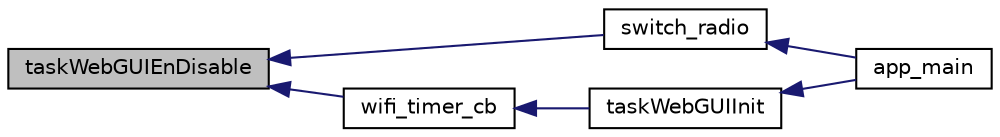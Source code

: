digraph "taskWebGUIEnDisable"
{
  edge [fontname="Helvetica",fontsize="10",labelfontname="Helvetica",labelfontsize="10"];
  node [fontname="Helvetica",fontsize="10",shape=record];
  rankdir="LR";
  Node75 [label="taskWebGUIEnDisable",height=0.2,width=0.4,color="black", fillcolor="grey75", style="filled", fontcolor="black"];
  Node75 -> Node76 [dir="back",color="midnightblue",fontsize="10",style="solid",fontname="Helvetica"];
  Node76 [label="switch_radio",height=0.2,width=0.4,color="black", fillcolor="white", style="filled",URL="$flipmouse__fabi__esp32__kbdmouse__main_8c.html#a93e2ea21db142b4c7172565051a18cb1",tooltip="Switch radio mode. "];
  Node76 -> Node77 [dir="back",color="midnightblue",fontsize="10",style="solid",fontname="Helvetica"];
  Node77 [label="app_main",height=0.2,width=0.4,color="black", fillcolor="white", style="filled",URL="$flipmouse__fabi__esp32__kbdmouse__main_8c.html#abce06be17fc37d675118a678a8100a36",tooltip="Main task, created by esp-idf. "];
  Node75 -> Node78 [dir="back",color="midnightblue",fontsize="10",style="solid",fontname="Helvetica"];
  Node78 [label="wifi_timer_cb",height=0.2,width=0.4,color="black", fillcolor="white", style="filled",URL="$task__webgui_8c.html#ae5ad2f76f20781fd8c89e542bcc8a551",tooltip="Timer callback for disabling wifi. "];
  Node78 -> Node79 [dir="back",color="midnightblue",fontsize="10",style="solid",fontname="Helvetica"];
  Node79 [label="taskWebGUIInit",height=0.2,width=0.4,color="black", fillcolor="white", style="filled",URL="$task__webgui_8h.html#a669b9245d5040c0162481f7b24dbeea7",tooltip="Init the web / DNS server and the web gui. "];
  Node79 -> Node77 [dir="back",color="midnightblue",fontsize="10",style="solid",fontname="Helvetica"];
}
